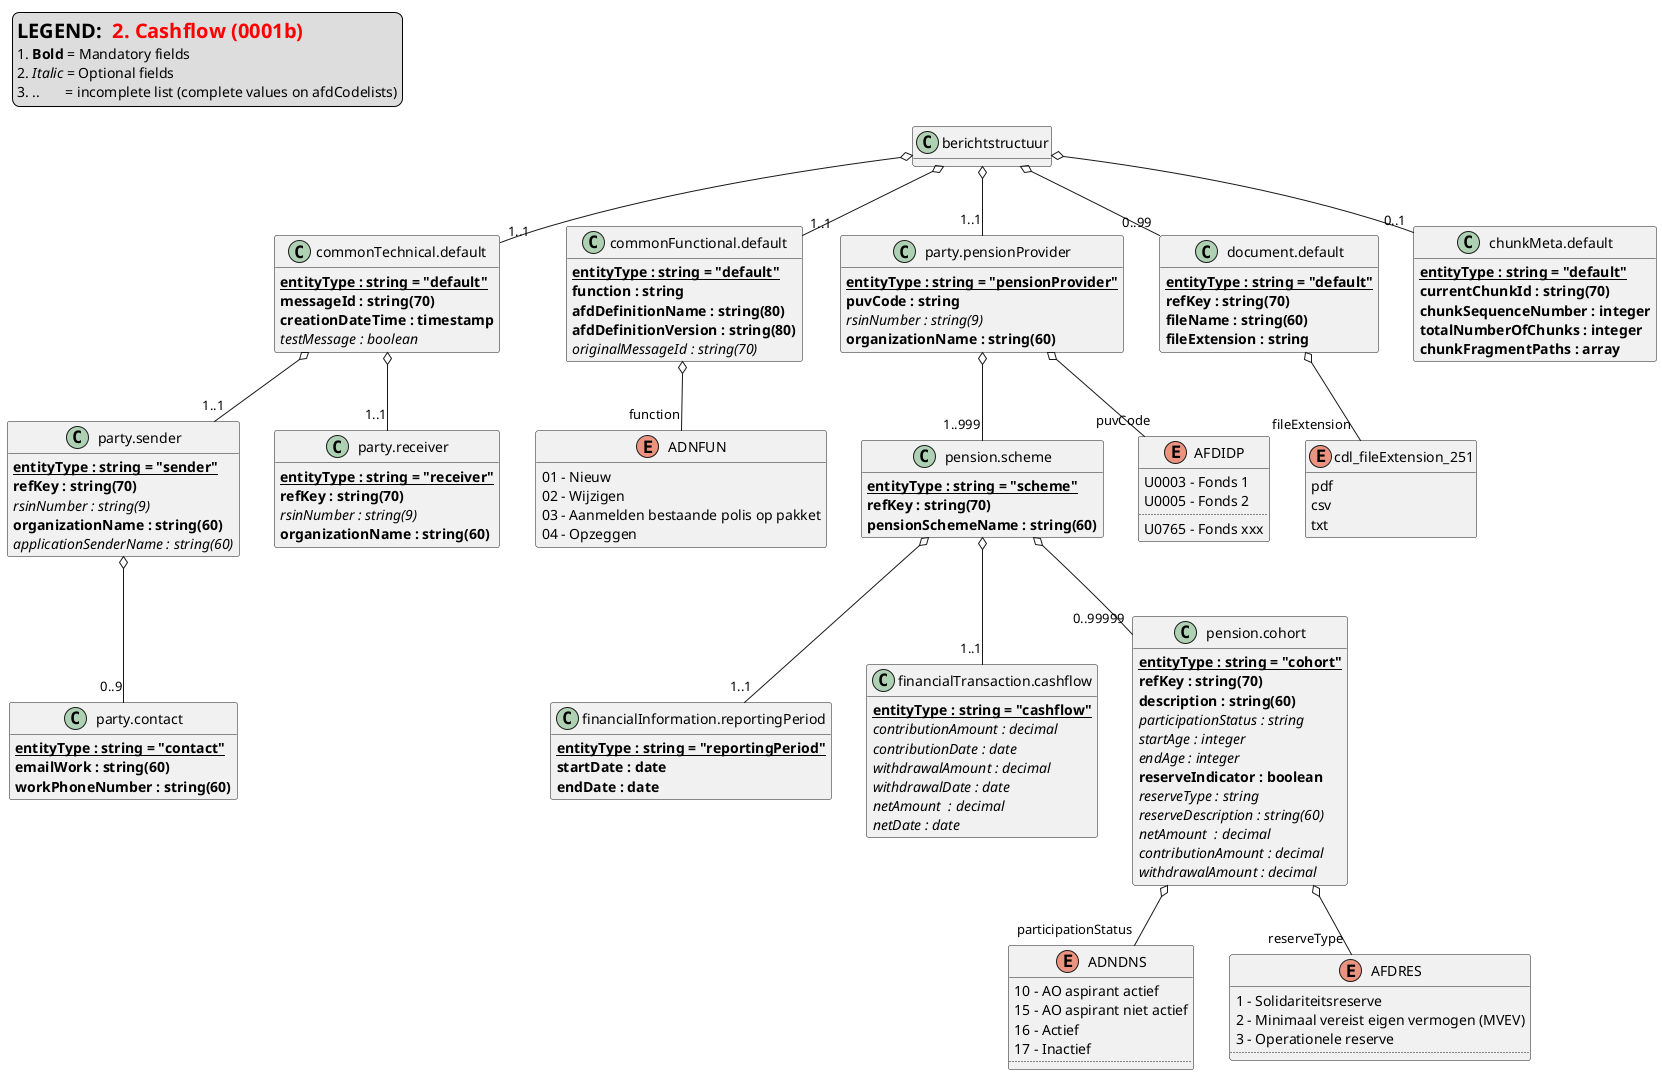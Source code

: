 @startuml
hide methods
set separator none

legend top left
<size:20><b>LEGEND: </b> <color:red><b>2. Cashflow (0001b)</b></color></size>
1. <b>Bold</b> = Mandatory fields
2. <i>Italic</i> = Optional fields
3. ..       = incomplete list (complete values on afdCodelists)
end legend

class berichtstructuur {}

class commonTechnical.default {
    {static} **entityType : string = "default"**
    {field} **messageId : string(70)**
    {field} **creationDateTime : timestamp**
    {field} <i>testMessage : boolean</i>
}

class party.sender {
    {static} **entityType : string = "sender"**
    {field} **refKey : string(70)**
    {field} <i>rsinNumber : string(9)</i>
    {field} **organizationName : string(60)**
    {field} <i>applicationSenderName : string(60)</i>
}

class party.contact {
    {static} **entityType : string = "contact"**
    {field} **emailWork : string(60)**
    {field} **workPhoneNumber : string(60)**
}

class party.receiver {
    {static} **entityType : string = "receiver"**
    {field} **refKey : string(70)**
    {field} <i>rsinNumber : string(9)</i>
    {field} **organizationName : string(60)**
}

class commonFunctional.default {
    {static} **entityType : string = "default"**
    {field} **function : string**
    {field} **afdDefinitionName : string(80)**
    {field} **afdDefinitionVersion : string(80)**
    {field} <i>originalMessageId : string(70)</i>
}

class party.pensionProvider {
    {static} **entityType : string = "pensionProvider"**
    {field} **puvCode : string**
    {field} <i>rsinNumber : string(9)</i>
    {field} **organizationName : string(60)**
}

class pension.scheme {
    {static} **entityType : string = "scheme"**
    {field} **refKey : string(70)**
    {field} **pensionSchemeName : string(60)**
}

class financialInformation.reportingPeriod {
    {static} **entityType : string = "reportingPeriod"**
    {field} **startDate : date**
    {field} **endDate : date**
}

class financialTransaction.cashflow {
    {static} **entityType : string = "cashflow"**
    {field} <i>contributionAmount : decimal</i>
    {field} <i>contributionDate : date</i>
    {field} <i>withdrawalAmount : decimal</i>
    {field} <i>withdrawalDate : date</i>
    {field} <i>netAmount  : decimal</i>
    {field} <i>netDate : date</i>
}

class pension.cohort {
    {static} **entityType : string = "cohort"**
    {field} **refKey : string(70)**
    {field} **description : string(60)**
    {field} <i>participationStatus : string</i>
    {field} <i>startAge : integer</i>
    {field} <i>endAge : integer</i>
    {field} **reserveIndicator : boolean**
    {field} <i>reserveType : string</i>
    {field} <i>reserveDescription : string(60)</i>
    {field} <i>netAmount  : decimal</i>
    {field} <i>contributionAmount : decimal</i>
    {field} <i>withdrawalAmount : decimal</i>
}

class document.default {
    {static} **entityType : string = "default"**
    {field} **refKey : string(70)**
    {field} **fileName : string(60)**
    {field} **fileExtension : string**
}

class chunkMeta.default {
    {static} **entityType : string = "default"**
    {field} **currentChunkId : string(70)**
    {field} **chunkSequenceNumber : integer**
    {field} **totalNumberOfChunks : integer**
    {field} **chunkFragmentPaths : array**
}

enum ADNDNS {
    10 - AO aspirant actief
    15 - AO aspirant niet actief
    16 - Actief
    17 - Inactief
    ..
}


enum ADNFUN {
    01 - Nieuw
    02 - Wijzigen
    03 - Aanmelden bestaande polis op pakket
    04 - Opzeggen
}


enum AFDIDP {
    U0003 - Fonds 1
    U0005 - Fonds 2
    ..
    U0765 - Fonds xxx
}


enum AFDRES {
    1 - Solidariteitsreserve
    2 - Minimaal vereist eigen vermogen (MVEV)
    3 - Operationele reserve
    ..
}


enum cdl_fileExtension_251 {
    pdf
    csv
    txt
}


berichtstructuur o-- "0..1" chunkMeta.default
berichtstructuur o-- "1..1" commonFunctional.default
berichtstructuur o-- "1..1" commonTechnical.default
berichtstructuur o-- "0..99" document.default
berichtstructuur o-- "1..1" party.pensionProvider
commonTechnical.default o-- "1..1" party.receiver
commonTechnical.default o-- "1..1" party.sender
party.pensionProvider o-- "1..999" pension.scheme
party.sender o-- "0..9" party.contact
pension.scheme o-- "1..1" financialInformation.reportingPeriod
pension.scheme o-- "1..1" financialTransaction.cashflow
pension.scheme o-- "0..99999" pension.cohort
commonFunctional.default o-- "function" ADNFUN
document.default o-- "fileExtension" cdl_fileExtension_251
party.pensionProvider o-- "puvCode" AFDIDP
pension.cohort o-- "participationStatus" ADNDNS
pension.cohort o-- "reserveType" AFDRES
@enduml